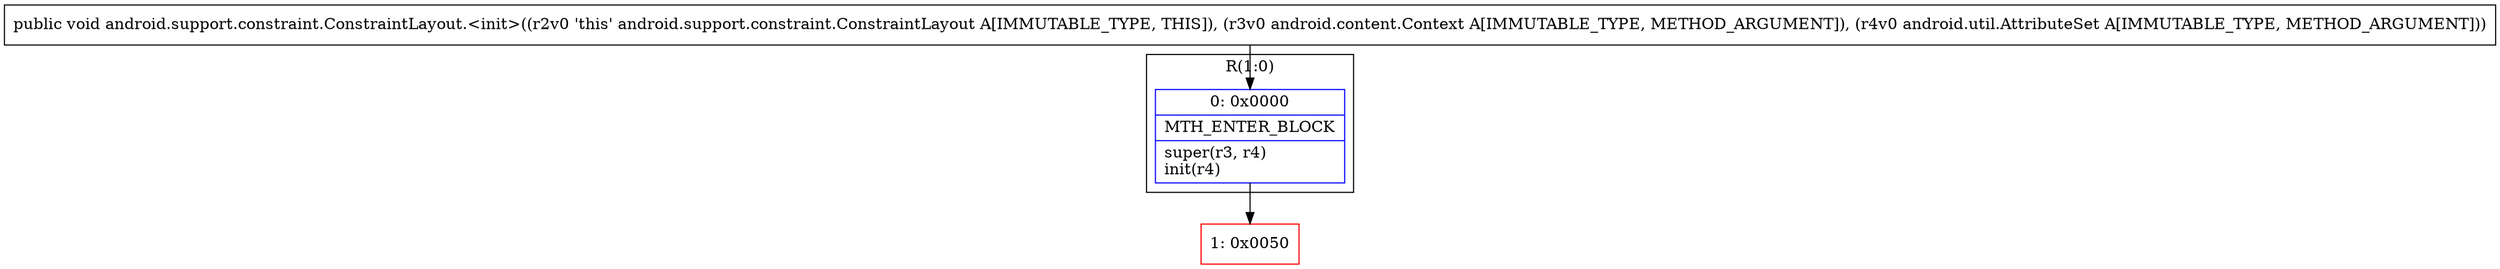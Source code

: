 digraph "CFG forandroid.support.constraint.ConstraintLayout.\<init\>(Landroid\/content\/Context;Landroid\/util\/AttributeSet;)V" {
subgraph cluster_Region_1371402404 {
label = "R(1:0)";
node [shape=record,color=blue];
Node_0 [shape=record,label="{0\:\ 0x0000|MTH_ENTER_BLOCK\l|super(r3, r4)\linit(r4)\l}"];
}
Node_1 [shape=record,color=red,label="{1\:\ 0x0050}"];
MethodNode[shape=record,label="{public void android.support.constraint.ConstraintLayout.\<init\>((r2v0 'this' android.support.constraint.ConstraintLayout A[IMMUTABLE_TYPE, THIS]), (r3v0 android.content.Context A[IMMUTABLE_TYPE, METHOD_ARGUMENT]), (r4v0 android.util.AttributeSet A[IMMUTABLE_TYPE, METHOD_ARGUMENT])) }"];
MethodNode -> Node_0;
Node_0 -> Node_1;
}

